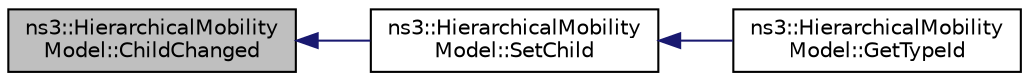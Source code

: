digraph "ns3::HierarchicalMobilityModel::ChildChanged"
{
  edge [fontname="Helvetica",fontsize="10",labelfontname="Helvetica",labelfontsize="10"];
  node [fontname="Helvetica",fontsize="10",shape=record];
  rankdir="LR";
  Node1 [label="ns3::HierarchicalMobility\lModel::ChildChanged",height=0.2,width=0.4,color="black", fillcolor="grey75", style="filled", fontcolor="black"];
  Node1 -> Node2 [dir="back",color="midnightblue",fontsize="10",style="solid"];
  Node2 [label="ns3::HierarchicalMobility\lModel::SetChild",height=0.2,width=0.4,color="black", fillcolor="white", style="filled",URL="$d3/d44/classns3_1_1HierarchicalMobilityModel.html#ac25ee0060180aaf841715684ad827521"];
  Node2 -> Node3 [dir="back",color="midnightblue",fontsize="10",style="solid"];
  Node3 [label="ns3::HierarchicalMobility\lModel::GetTypeId",height=0.2,width=0.4,color="black", fillcolor="white", style="filled",URL="$d3/d44/classns3_1_1HierarchicalMobilityModel.html#a0d4203c545238561910673a520994b76"];
}
